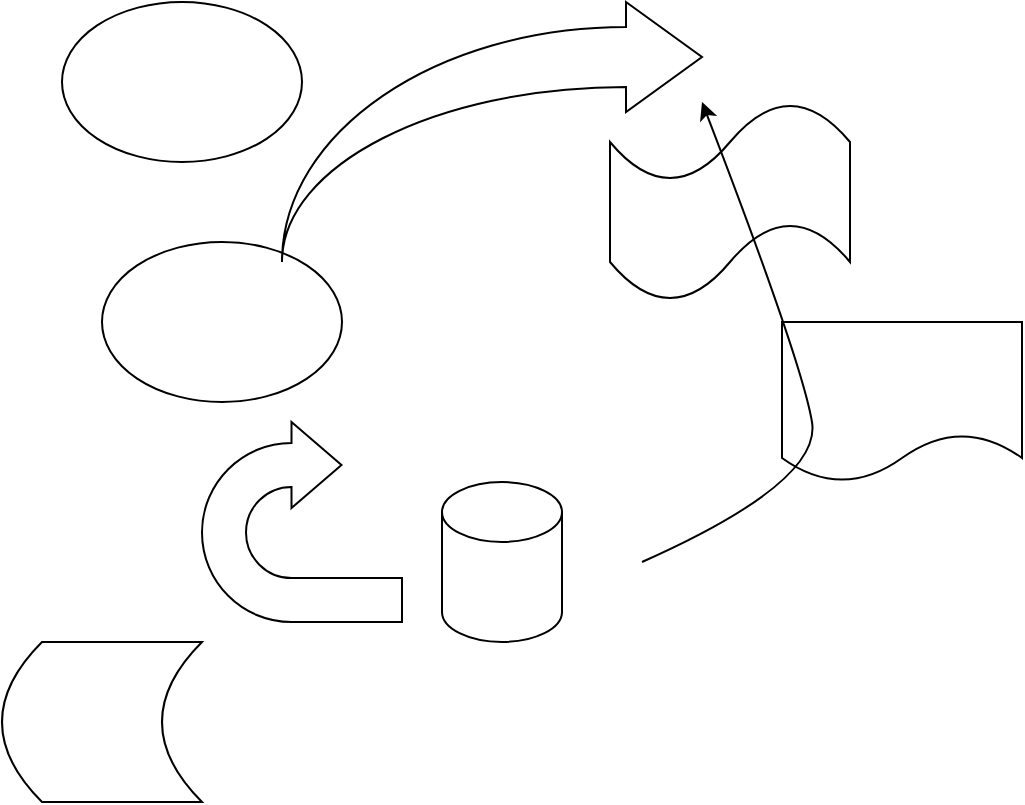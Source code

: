 <mxfile version="24.3.0" type="device">
  <diagram name="Página-1" id="z0D4Ng7YpVz8s1z0a9NZ">
    <mxGraphModel dx="724" dy="665" grid="1" gridSize="10" guides="1" tooltips="1" connect="1" arrows="1" fold="1" page="1" pageScale="1" pageWidth="827" pageHeight="1169" math="0" shadow="0">
      <root>
        <mxCell id="0" />
        <mxCell id="1" parent="0" />
        <mxCell id="EWQgER_F3V7byaEG9548-1" value="" style="shape=cylinder3;whiteSpace=wrap;html=1;boundedLbl=1;backgroundOutline=1;size=15;" vertex="1" parent="1">
          <mxGeometry x="270" y="290" width="60" height="80" as="geometry" />
        </mxCell>
        <mxCell id="EWQgER_F3V7byaEG9548-2" value="" style="ellipse;whiteSpace=wrap;html=1;" vertex="1" parent="1">
          <mxGeometry x="100" y="170" width="120" height="80" as="geometry" />
        </mxCell>
        <mxCell id="EWQgER_F3V7byaEG9548-3" value="" style="ellipse;whiteSpace=wrap;html=1;" vertex="1" parent="1">
          <mxGeometry x="80" y="50" width="120" height="80" as="geometry" />
        </mxCell>
        <mxCell id="EWQgER_F3V7byaEG9548-4" value="" style="shape=document;whiteSpace=wrap;html=1;boundedLbl=1;" vertex="1" parent="1">
          <mxGeometry x="440" y="210" width="120" height="80" as="geometry" />
        </mxCell>
        <mxCell id="EWQgER_F3V7byaEG9548-5" value="" style="shape=tape;whiteSpace=wrap;html=1;" vertex="1" parent="1">
          <mxGeometry x="354" y="100" width="120" height="100" as="geometry" />
        </mxCell>
        <mxCell id="EWQgER_F3V7byaEG9548-6" value="" style="shape=dataStorage;whiteSpace=wrap;html=1;fixedSize=1;" vertex="1" parent="1">
          <mxGeometry x="50" y="370" width="100" height="80" as="geometry" />
        </mxCell>
        <mxCell id="EWQgER_F3V7byaEG9548-7" value="" style="curved=1;endArrow=classic;html=1;rounded=0;" edge="1" parent="1" target="EWQgER_F3V7byaEG9548-8">
          <mxGeometry width="50" height="50" relative="1" as="geometry">
            <mxPoint x="370" y="330" as="sourcePoint" />
            <mxPoint x="240" y="130" as="targetPoint" />
            <Array as="points">
              <mxPoint x="460" y="290" />
              <mxPoint x="450" y="230" />
              <mxPoint x="400" y="100" />
            </Array>
          </mxGeometry>
        </mxCell>
        <mxCell id="EWQgER_F3V7byaEG9548-8" value="" style="html=1;shadow=0;dashed=0;align=center;verticalAlign=middle;shape=mxgraph.arrows2.jumpInArrow;dy=15;dx=38;arrowHead=55;" vertex="1" parent="1">
          <mxGeometry x="190" y="50" width="210" height="130" as="geometry" />
        </mxCell>
        <mxCell id="EWQgER_F3V7byaEG9548-9" value="" style="html=1;shadow=0;dashed=0;align=center;verticalAlign=middle;shape=mxgraph.arrows2.uTurnArrow;dy=11;arrowHead=43;dx2=25;" vertex="1" parent="1">
          <mxGeometry x="150" y="260" width="100" height="100" as="geometry" />
        </mxCell>
      </root>
    </mxGraphModel>
  </diagram>
</mxfile>
